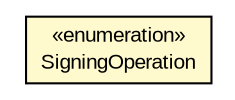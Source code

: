#!/usr/local/bin/dot
#
# Class diagram 
# Generated by UMLGraph version R5_6-24-gf6e263 (http://www.umlgraph.org/)
#

digraph G {
	edge [fontname="arial",fontsize=10,labelfontname="arial",labelfontsize=10];
	node [fontname="arial",fontsize=10,shape=plaintext];
	nodesep=0.25;
	ranksep=0.5;
	// eu.europa.esig.dss.SigningOperation
	c667025 [label=<<table title="eu.europa.esig.dss.SigningOperation" border="0" cellborder="1" cellspacing="0" cellpadding="2" port="p" bgcolor="lemonChiffon" href="./SigningOperation.html">
		<tr><td><table border="0" cellspacing="0" cellpadding="1">
<tr><td align="center" balign="center"> &#171;enumeration&#187; </td></tr>
<tr><td align="center" balign="center"> SigningOperation </td></tr>
		</table></td></tr>
		</table>>, URL="./SigningOperation.html", fontname="arial", fontcolor="black", fontsize=10.0];
}

